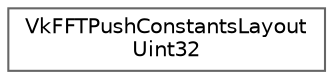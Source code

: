 digraph "Graphical Class Hierarchy"
{
 // LATEX_PDF_SIZE
  bgcolor="transparent";
  edge [fontname=Helvetica,fontsize=10,labelfontname=Helvetica,labelfontsize=10];
  node [fontname=Helvetica,fontsize=10,shape=box,height=0.2,width=0.4];
  rankdir="LR";
  Node0 [id="Node000000",label="VkFFTPushConstantsLayout\lUint32",height=0.2,width=0.4,color="grey40", fillcolor="white", style="filled",URL="$struct_vk_f_f_t_push_constants_layout_uint32.html",tooltip=" "];
}
